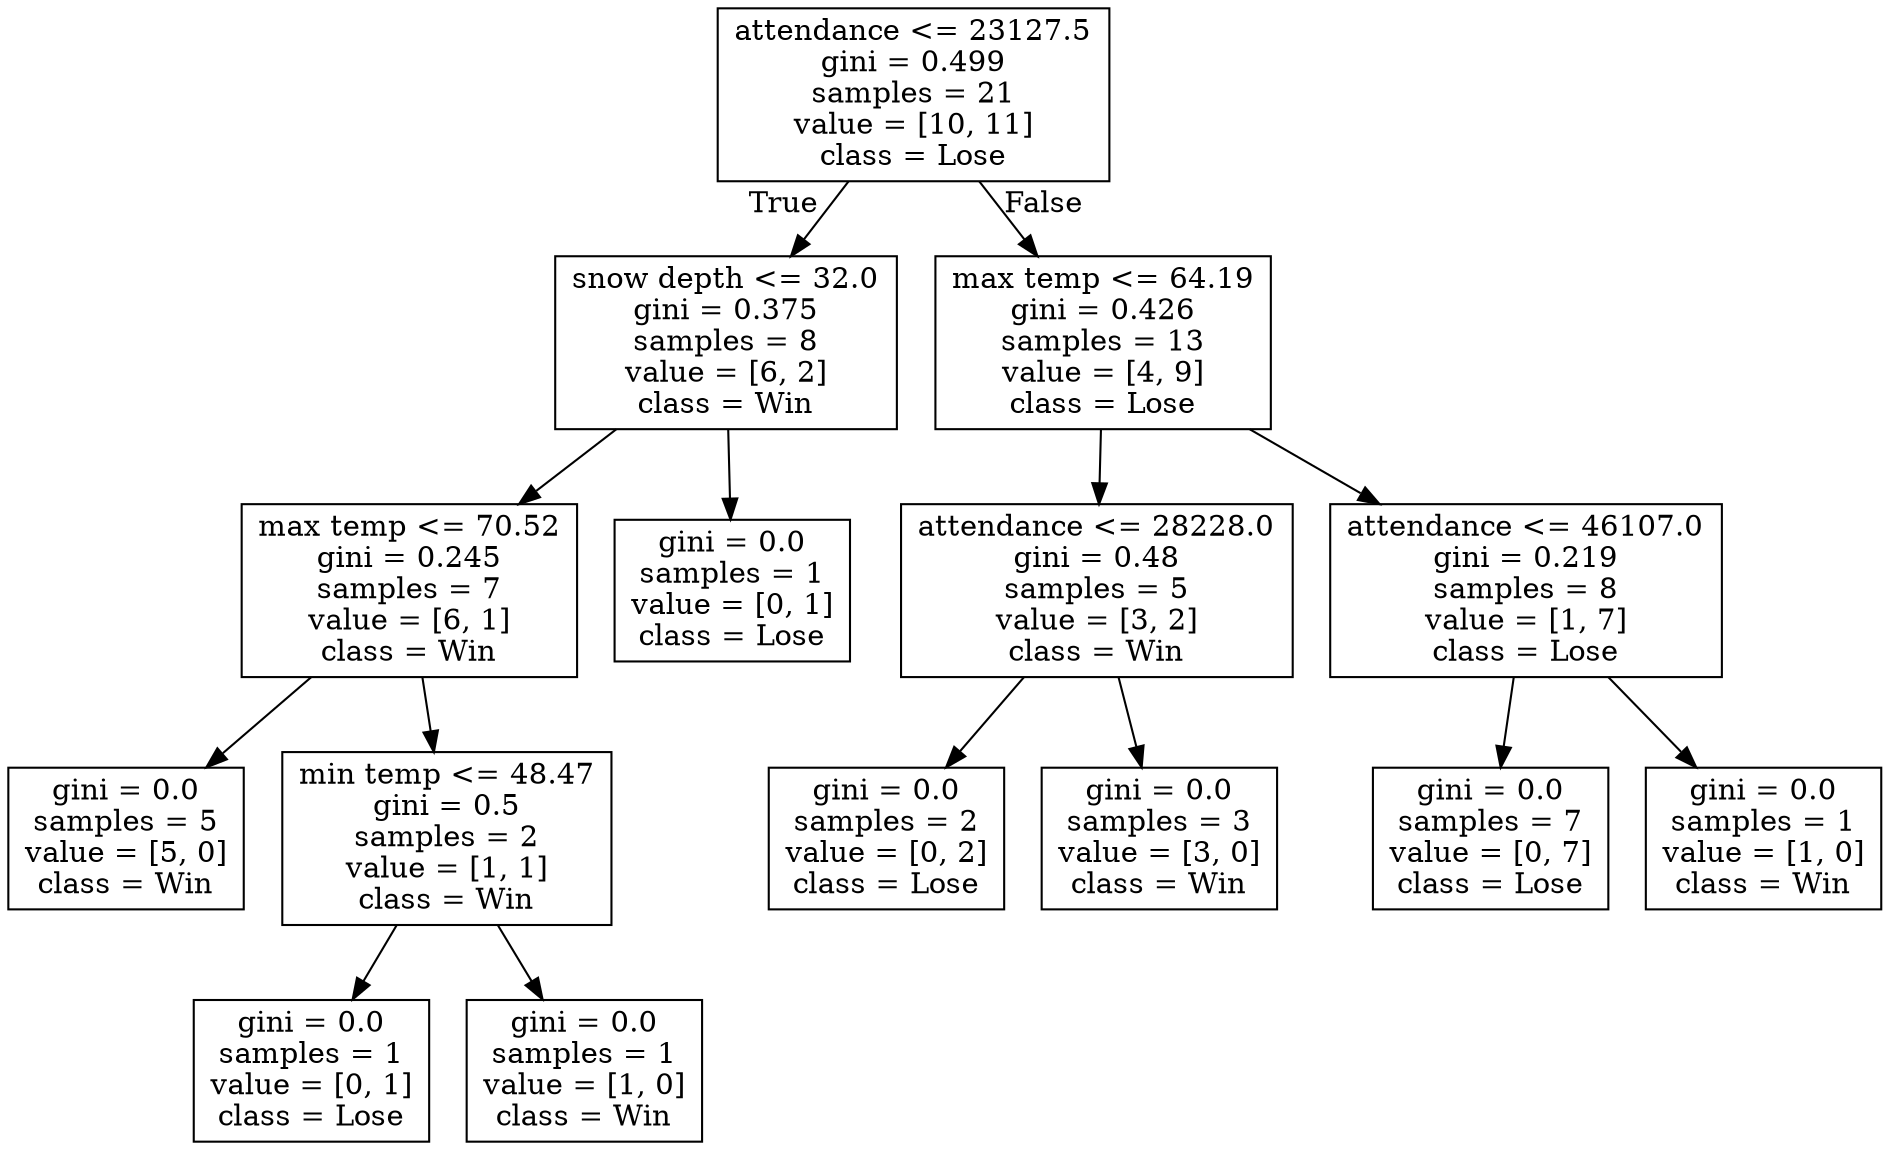digraph Tree {
node [shape=box] ;
0 [label="attendance <= 23127.5\ngini = 0.499\nsamples = 21\nvalue = [10, 11]\nclass = Lose"] ;
1 [label="snow depth <= 32.0\ngini = 0.375\nsamples = 8\nvalue = [6, 2]\nclass = Win"] ;
0 -> 1 [labeldistance=2.5, labelangle=45, headlabel="True"] ;
2 [label="max temp <= 70.52\ngini = 0.245\nsamples = 7\nvalue = [6, 1]\nclass = Win"] ;
1 -> 2 ;
3 [label="gini = 0.0\nsamples = 5\nvalue = [5, 0]\nclass = Win"] ;
2 -> 3 ;
4 [label="min temp <= 48.47\ngini = 0.5\nsamples = 2\nvalue = [1, 1]\nclass = Win"] ;
2 -> 4 ;
5 [label="gini = 0.0\nsamples = 1\nvalue = [0, 1]\nclass = Lose"] ;
4 -> 5 ;
6 [label="gini = 0.0\nsamples = 1\nvalue = [1, 0]\nclass = Win"] ;
4 -> 6 ;
7 [label="gini = 0.0\nsamples = 1\nvalue = [0, 1]\nclass = Lose"] ;
1 -> 7 ;
8 [label="max temp <= 64.19\ngini = 0.426\nsamples = 13\nvalue = [4, 9]\nclass = Lose"] ;
0 -> 8 [labeldistance=2.5, labelangle=-45, headlabel="False"] ;
9 [label="attendance <= 28228.0\ngini = 0.48\nsamples = 5\nvalue = [3, 2]\nclass = Win"] ;
8 -> 9 ;
10 [label="gini = 0.0\nsamples = 2\nvalue = [0, 2]\nclass = Lose"] ;
9 -> 10 ;
11 [label="gini = 0.0\nsamples = 3\nvalue = [3, 0]\nclass = Win"] ;
9 -> 11 ;
12 [label="attendance <= 46107.0\ngini = 0.219\nsamples = 8\nvalue = [1, 7]\nclass = Lose"] ;
8 -> 12 ;
13 [label="gini = 0.0\nsamples = 7\nvalue = [0, 7]\nclass = Lose"] ;
12 -> 13 ;
14 [label="gini = 0.0\nsamples = 1\nvalue = [1, 0]\nclass = Win"] ;
12 -> 14 ;
}